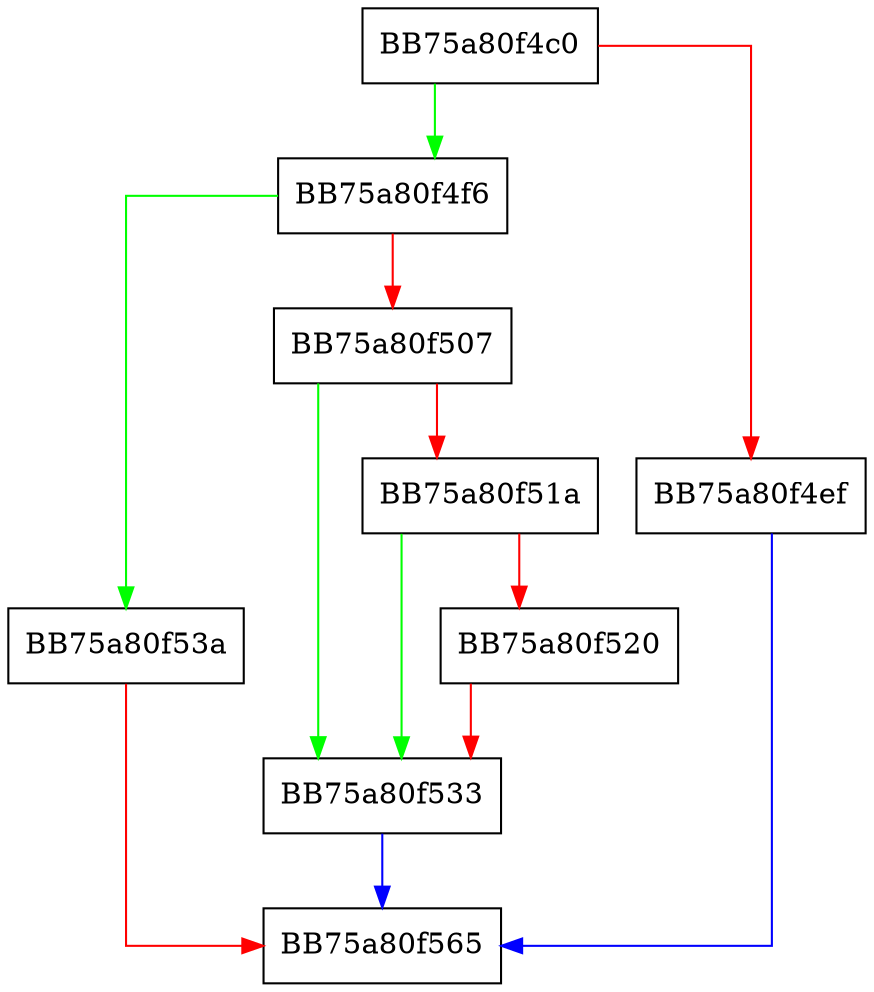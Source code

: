 digraph AddField {
  node [shape="box"];
  graph [splines=ortho];
  BB75a80f4c0 -> BB75a80f4f6 [color="green"];
  BB75a80f4c0 -> BB75a80f4ef [color="red"];
  BB75a80f4ef -> BB75a80f565 [color="blue"];
  BB75a80f4f6 -> BB75a80f53a [color="green"];
  BB75a80f4f6 -> BB75a80f507 [color="red"];
  BB75a80f507 -> BB75a80f533 [color="green"];
  BB75a80f507 -> BB75a80f51a [color="red"];
  BB75a80f51a -> BB75a80f533 [color="green"];
  BB75a80f51a -> BB75a80f520 [color="red"];
  BB75a80f520 -> BB75a80f533 [color="red"];
  BB75a80f533 -> BB75a80f565 [color="blue"];
  BB75a80f53a -> BB75a80f565 [color="red"];
}